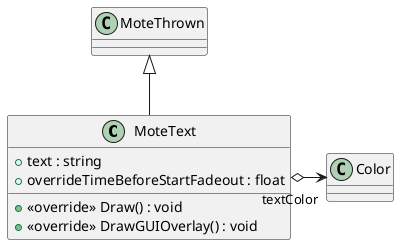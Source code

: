 @startuml
class MoteText {
    + text : string
    + overrideTimeBeforeStartFadeout : float
    + <<override>> Draw() : void
    + <<override>> DrawGUIOverlay() : void
}
MoteThrown <|-- MoteText
MoteText o-> "textColor" Color
@enduml
